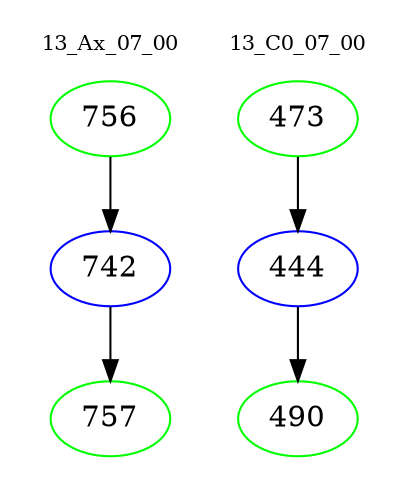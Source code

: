 digraph{
subgraph cluster_0 {
color = white
label = "13_Ax_07_00";
fontsize=10;
T0_756 [label="756", color="green"]
T0_756 -> T0_742 [color="black"]
T0_742 [label="742", color="blue"]
T0_742 -> T0_757 [color="black"]
T0_757 [label="757", color="green"]
}
subgraph cluster_1 {
color = white
label = "13_C0_07_00";
fontsize=10;
T1_473 [label="473", color="green"]
T1_473 -> T1_444 [color="black"]
T1_444 [label="444", color="blue"]
T1_444 -> T1_490 [color="black"]
T1_490 [label="490", color="green"]
}
}
